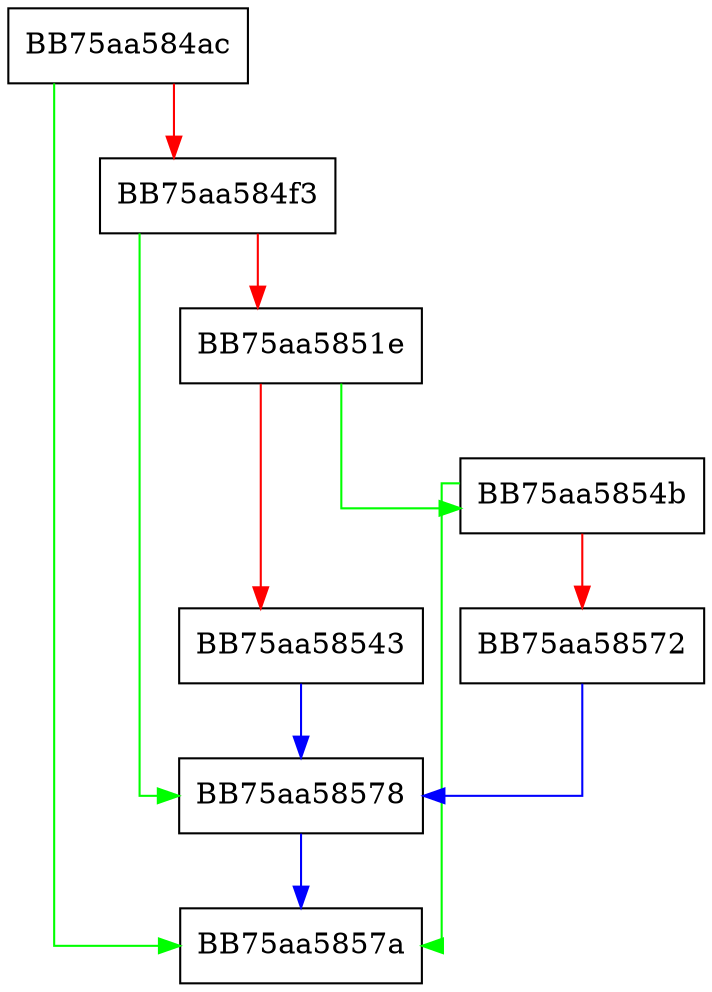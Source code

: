 digraph DetermineVersion23LZMethod {
  node [shape="box"];
  graph [splines=ortho];
  BB75aa584ac -> BB75aa5857a [color="green"];
  BB75aa584ac -> BB75aa584f3 [color="red"];
  BB75aa584f3 -> BB75aa58578 [color="green"];
  BB75aa584f3 -> BB75aa5851e [color="red"];
  BB75aa5851e -> BB75aa5854b [color="green"];
  BB75aa5851e -> BB75aa58543 [color="red"];
  BB75aa58543 -> BB75aa58578 [color="blue"];
  BB75aa5854b -> BB75aa5857a [color="green"];
  BB75aa5854b -> BB75aa58572 [color="red"];
  BB75aa58572 -> BB75aa58578 [color="blue"];
  BB75aa58578 -> BB75aa5857a [color="blue"];
}